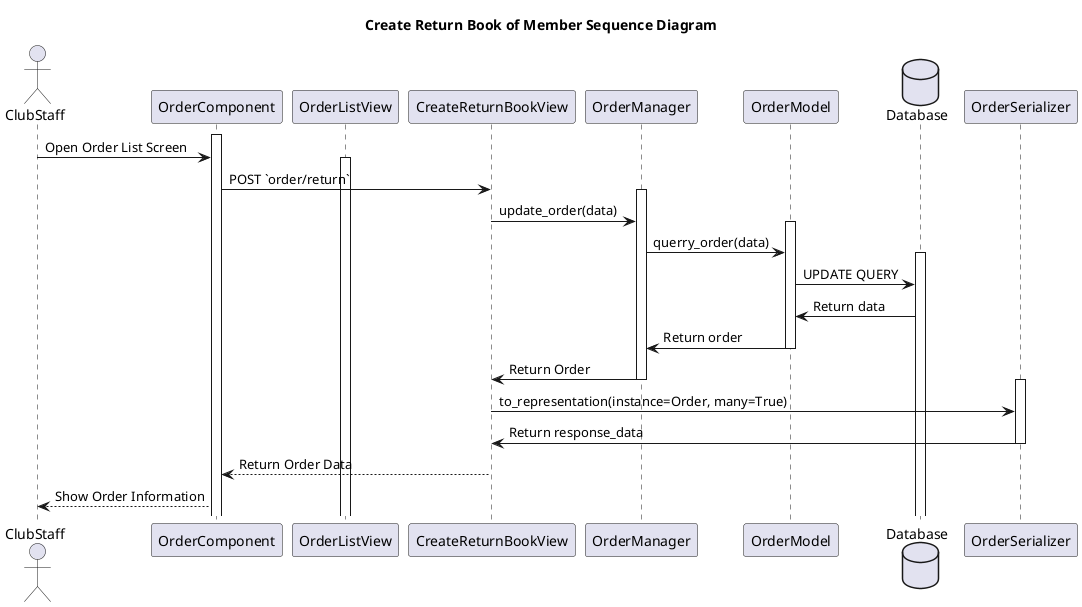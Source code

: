 @startuml Create Return Book of Member Sequence Diagram 
title Create Return Book of Member Sequence Diagram 

actor ClubStaff 

activate OrderComponent
ClubStaff -> OrderComponent: Open Order List Screen

activate OrderListView
OrderComponent -> CreateReturnBookView: POST `order/return`
deactivate CreateReturnBookView
activate OrderManager
CreateReturnBookView -> OrderManager: update_order(data)
activate OrderModel
OrderManager -> OrderModel: querry_order(data)
database Database
activate Database
OrderModel -> Database: UPDATE QUERY
Database -> OrderModel: Return data

OrderModel -> OrderManager: Return order
deactivate OrderModel
OrderManager -> CreateReturnBookView: Return Order
deactivate OrderManager
activate OrderSerializer
CreateReturnBookView -> OrderSerializer: to_representation(instance=Order, many=True)
OrderSerializer -> CreateReturnBookView: Return response_data
deactivate OrderSerializer
CreateReturnBookView --> OrderComponent: Return Order Data
OrderComponent --> ClubStaff: Show Order Information

